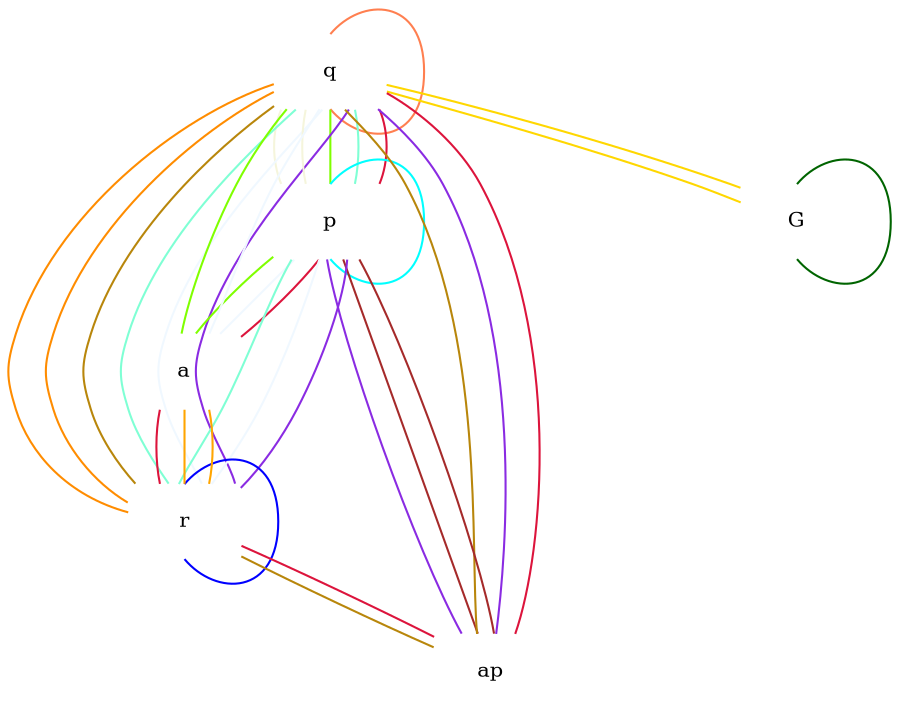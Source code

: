 digraph hopfield{
	node [shape=plaintext, fontsize=10];
	edge [arrowhead=none];
	q:s->q:n [color=coral];
	p->q [color=beige];
	q->p [color=beige];
	r->q [color=darkorange];
	q->r [color=darkorange];
	r->ap [color=darkgoldenrod];
	ap->q [color=darkgoldenrod];
	q->r [color=darkgoldenrod];
	p->a [color=chartreuse];
	a->q [color=chartreuse];
	q->p [color=chartreuse];
	r->p [color=aquamarine];
	p->q [color=aquamarine];
	q->r [color=aquamarine];
	r->p [color=aliceblue];
	p->a [color=aliceblue];
	a->q [color=aliceblue];
	q->r [color=aliceblue];
	r->p [color=blueviolet];
	p->ap [color=blueviolet];
	ap->q [color=blueviolet];
	q->r [color=blueviolet];
	p->a [color=crimson];
	a->r [color=crimson];
	r->ap [color=crimson];
	ap->q [color=crimson];
	q->p [color=crimson];
	p->ap [color=brown];
	ap->p [color=brown];
	r->a [color=orange];
	a->r [color=orange];
	G->q [color=gold];
	q->G [color=gold];
	G:s->G:n [color=darkgreen];
	p:s->p:n [color=cyan];
	r:s->r:n [color=blue];
}